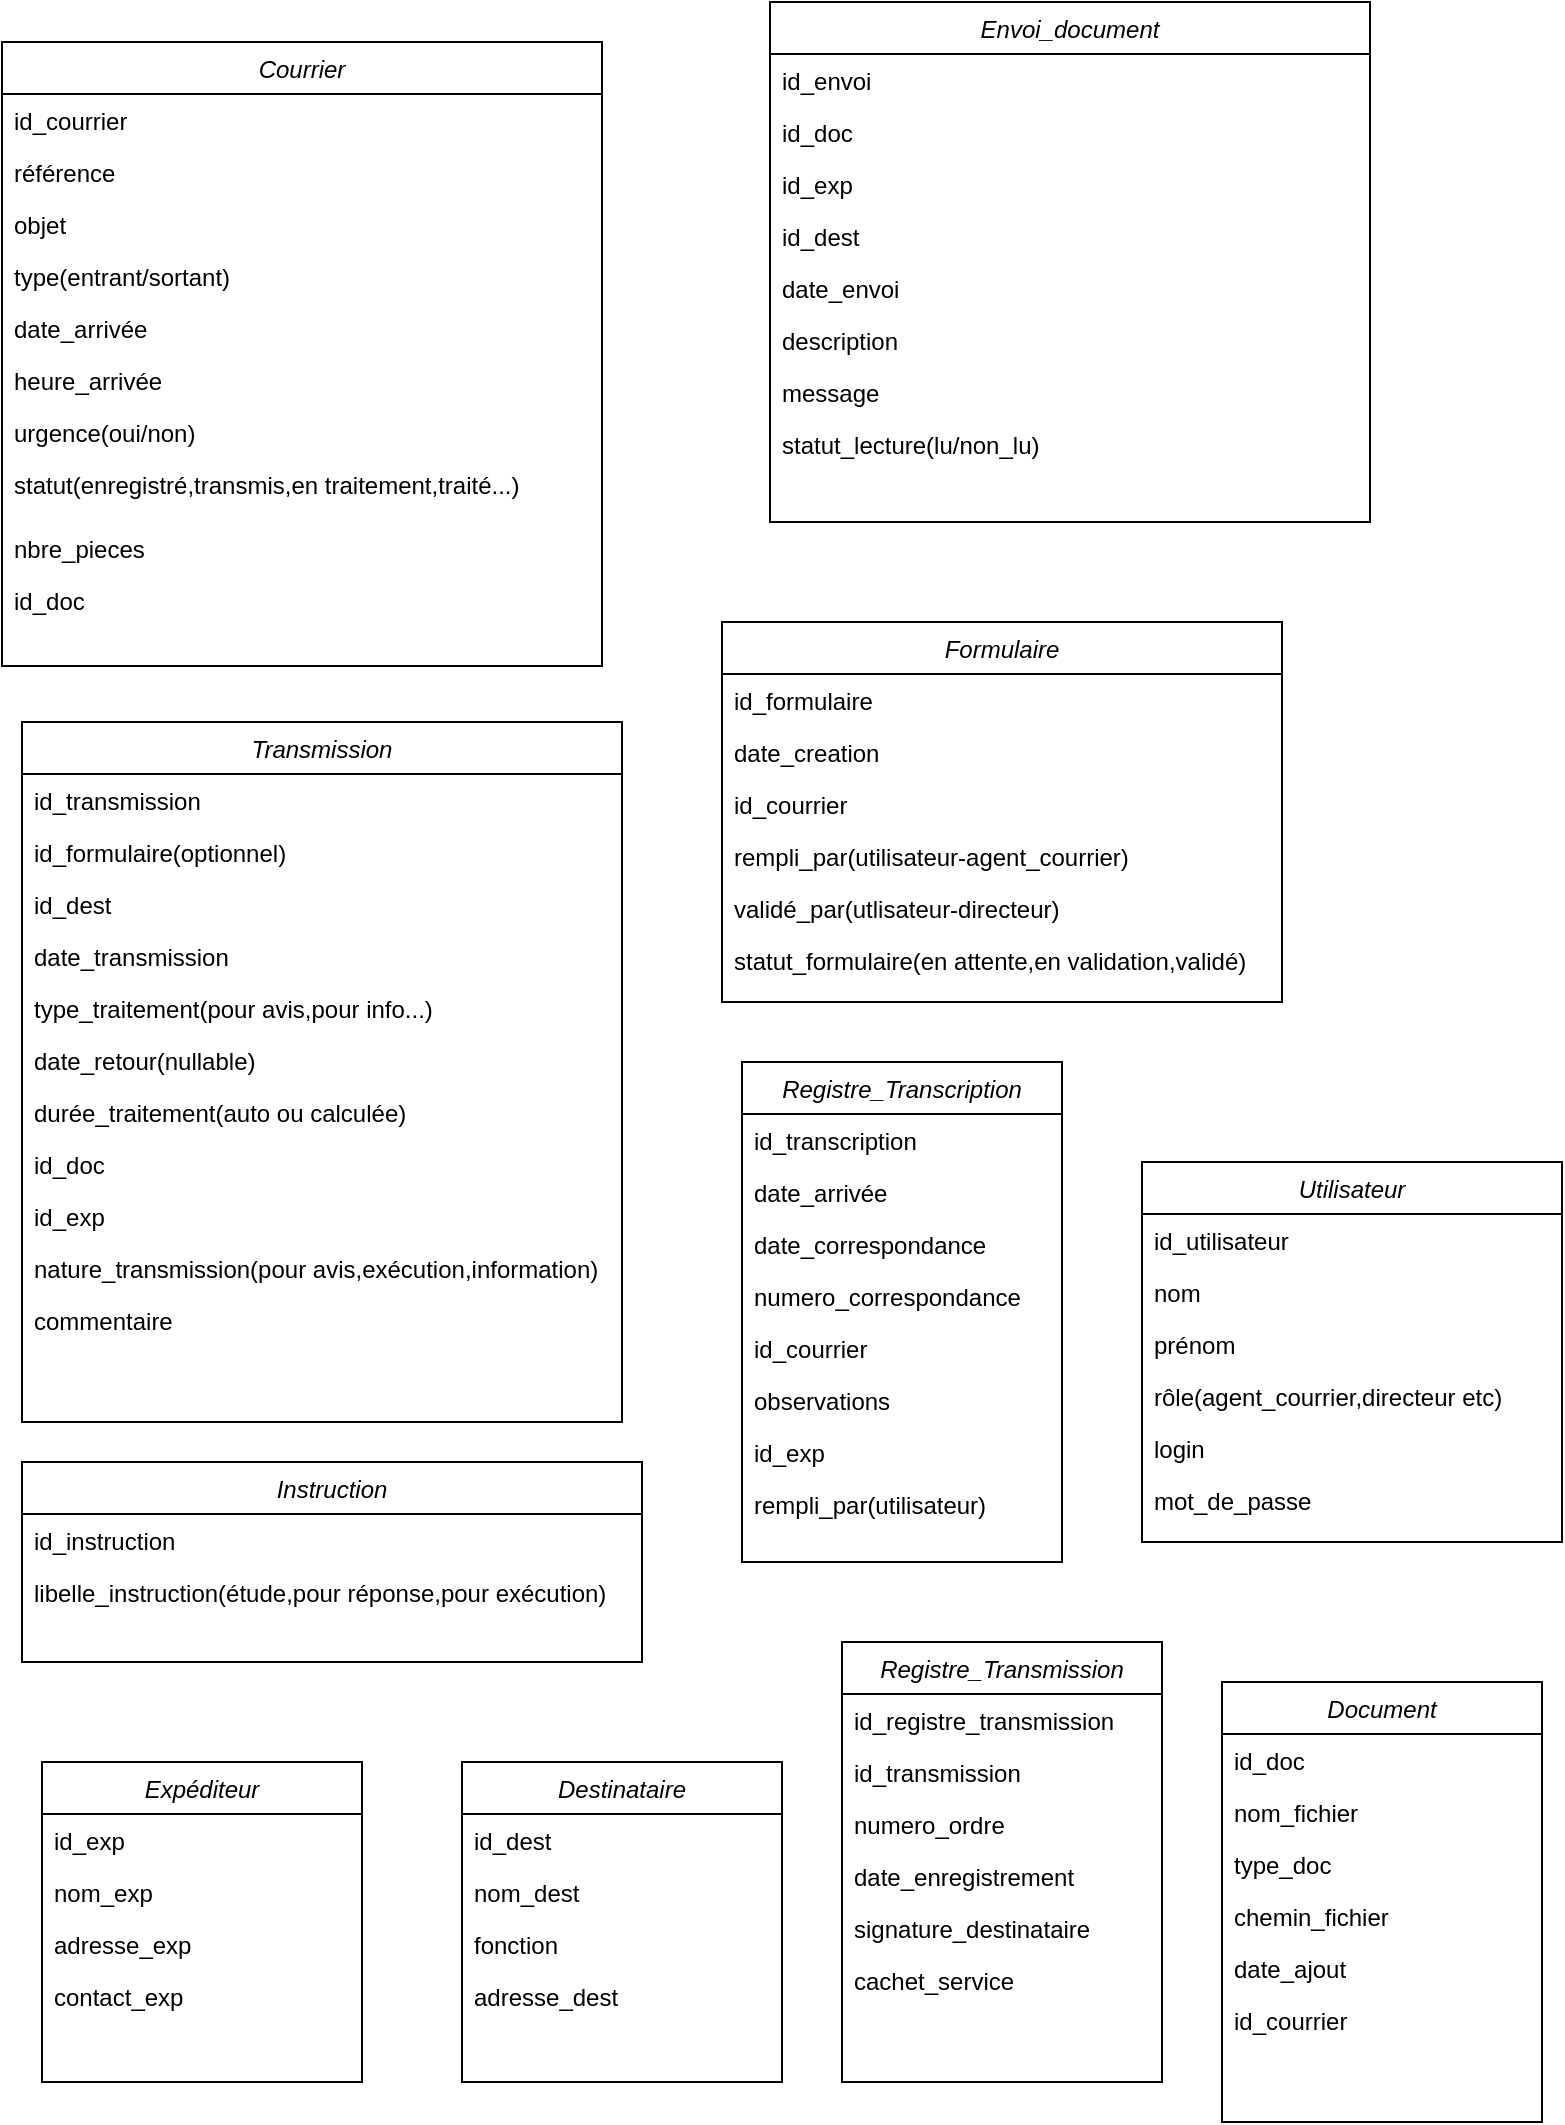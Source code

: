 <mxfile version="26.2.5">
  <diagram id="C5RBs43oDa-KdzZeNtuy" name="Page-1">
    <mxGraphModel dx="971" dy="479" grid="1" gridSize="10" guides="1" tooltips="1" connect="1" arrows="1" fold="1" page="1" pageScale="1" pageWidth="827" pageHeight="1169" math="0" shadow="0">
      <root>
        <mxCell id="WIyWlLk6GJQsqaUBKTNV-0" />
        <mxCell id="WIyWlLk6GJQsqaUBKTNV-1" parent="WIyWlLk6GJQsqaUBKTNV-0" />
        <mxCell id="zkfFHV4jXpPFQw0GAbJ--0" value="Courrier" style="swimlane;fontStyle=2;align=center;verticalAlign=top;childLayout=stackLayout;horizontal=1;startSize=26;horizontalStack=0;resizeParent=1;resizeLast=0;collapsible=1;marginBottom=0;rounded=0;shadow=0;strokeWidth=1;" parent="WIyWlLk6GJQsqaUBKTNV-1" vertex="1">
          <mxGeometry x="30" y="90" width="300" height="312" as="geometry">
            <mxRectangle x="230" y="140" width="160" height="26" as="alternateBounds" />
          </mxGeometry>
        </mxCell>
        <mxCell id="zkfFHV4jXpPFQw0GAbJ--1" value="id_courrier" style="text;align=left;verticalAlign=top;spacingLeft=4;spacingRight=4;overflow=hidden;rotatable=0;points=[[0,0.5],[1,0.5]];portConstraint=eastwest;" parent="zkfFHV4jXpPFQw0GAbJ--0" vertex="1">
          <mxGeometry y="26" width="300" height="26" as="geometry" />
        </mxCell>
        <mxCell id="zkfFHV4jXpPFQw0GAbJ--2" value="référence" style="text;align=left;verticalAlign=top;spacingLeft=4;spacingRight=4;overflow=hidden;rotatable=0;points=[[0,0.5],[1,0.5]];portConstraint=eastwest;rounded=0;shadow=0;html=0;" parent="zkfFHV4jXpPFQw0GAbJ--0" vertex="1">
          <mxGeometry y="52" width="300" height="26" as="geometry" />
        </mxCell>
        <mxCell id="zkfFHV4jXpPFQw0GAbJ--3" value="objet" style="text;align=left;verticalAlign=top;spacingLeft=4;spacingRight=4;overflow=hidden;rotatable=0;points=[[0,0.5],[1,0.5]];portConstraint=eastwest;rounded=0;shadow=0;html=0;" parent="zkfFHV4jXpPFQw0GAbJ--0" vertex="1">
          <mxGeometry y="78" width="300" height="26" as="geometry" />
        </mxCell>
        <mxCell id="pzdcx2YwMr5qICtgkhXe-24" value="type(entrant/sortant)" style="text;align=left;verticalAlign=top;spacingLeft=4;spacingRight=4;overflow=hidden;rotatable=0;points=[[0,0.5],[1,0.5]];portConstraint=eastwest;rounded=0;shadow=0;html=0;" vertex="1" parent="zkfFHV4jXpPFQw0GAbJ--0">
          <mxGeometry y="104" width="300" height="26" as="geometry" />
        </mxCell>
        <mxCell id="pzdcx2YwMr5qICtgkhXe-25" value="date_arrivée" style="text;align=left;verticalAlign=top;spacingLeft=4;spacingRight=4;overflow=hidden;rotatable=0;points=[[0,0.5],[1,0.5]];portConstraint=eastwest;rounded=0;shadow=0;html=0;" vertex="1" parent="zkfFHV4jXpPFQw0GAbJ--0">
          <mxGeometry y="130" width="300" height="26" as="geometry" />
        </mxCell>
        <mxCell id="pzdcx2YwMr5qICtgkhXe-26" value="heure_arrivée" style="text;align=left;verticalAlign=top;spacingLeft=4;spacingRight=4;overflow=hidden;rotatable=0;points=[[0,0.5],[1,0.5]];portConstraint=eastwest;rounded=0;shadow=0;html=0;" vertex="1" parent="zkfFHV4jXpPFQw0GAbJ--0">
          <mxGeometry y="156" width="300" height="26" as="geometry" />
        </mxCell>
        <mxCell id="pzdcx2YwMr5qICtgkhXe-27" value="urgence(oui/non)" style="text;align=left;verticalAlign=top;spacingLeft=4;spacingRight=4;overflow=hidden;rotatable=0;points=[[0,0.5],[1,0.5]];portConstraint=eastwest;rounded=0;shadow=0;html=0;" vertex="1" parent="zkfFHV4jXpPFQw0GAbJ--0">
          <mxGeometry y="182" width="300" height="26" as="geometry" />
        </mxCell>
        <mxCell id="pzdcx2YwMr5qICtgkhXe-28" value="statut(enregistré,transmis,en traitement,traité...)&#xa;" style="text;align=left;verticalAlign=top;spacingLeft=4;spacingRight=4;overflow=hidden;rotatable=0;points=[[0,0.5],[1,0.5]];portConstraint=eastwest;rounded=0;shadow=0;html=0;" vertex="1" parent="zkfFHV4jXpPFQw0GAbJ--0">
          <mxGeometry y="208" width="300" height="32" as="geometry" />
        </mxCell>
        <mxCell id="pzdcx2YwMr5qICtgkhXe-29" value="nbre_pieces" style="text;align=left;verticalAlign=top;spacingLeft=4;spacingRight=4;overflow=hidden;rotatable=0;points=[[0,0.5],[1,0.5]];portConstraint=eastwest;rounded=0;shadow=0;html=0;" vertex="1" parent="zkfFHV4jXpPFQw0GAbJ--0">
          <mxGeometry y="240" width="300" height="26" as="geometry" />
        </mxCell>
        <mxCell id="pzdcx2YwMr5qICtgkhXe-41" value="id_doc" style="text;align=left;verticalAlign=top;spacingLeft=4;spacingRight=4;overflow=hidden;rotatable=0;points=[[0,0.5],[1,0.5]];portConstraint=eastwest;rounded=0;shadow=0;html=0;" vertex="1" parent="zkfFHV4jXpPFQw0GAbJ--0">
          <mxGeometry y="266" width="300" height="26" as="geometry" />
        </mxCell>
        <mxCell id="pzdcx2YwMr5qICtgkhXe-31" value="Utilisateur" style="swimlane;fontStyle=2;align=center;verticalAlign=top;childLayout=stackLayout;horizontal=1;startSize=26;horizontalStack=0;resizeParent=1;resizeLast=0;collapsible=1;marginBottom=0;rounded=0;shadow=0;strokeWidth=1;" vertex="1" parent="WIyWlLk6GJQsqaUBKTNV-1">
          <mxGeometry x="600" y="650" width="210" height="190" as="geometry">
            <mxRectangle x="230" y="140" width="160" height="26" as="alternateBounds" />
          </mxGeometry>
        </mxCell>
        <mxCell id="pzdcx2YwMr5qICtgkhXe-32" value="id_utilisateur" style="text;align=left;verticalAlign=top;spacingLeft=4;spacingRight=4;overflow=hidden;rotatable=0;points=[[0,0.5],[1,0.5]];portConstraint=eastwest;" vertex="1" parent="pzdcx2YwMr5qICtgkhXe-31">
          <mxGeometry y="26" width="210" height="26" as="geometry" />
        </mxCell>
        <mxCell id="pzdcx2YwMr5qICtgkhXe-33" value="nom" style="text;align=left;verticalAlign=top;spacingLeft=4;spacingRight=4;overflow=hidden;rotatable=0;points=[[0,0.5],[1,0.5]];portConstraint=eastwest;rounded=0;shadow=0;html=0;" vertex="1" parent="pzdcx2YwMr5qICtgkhXe-31">
          <mxGeometry y="52" width="210" height="26" as="geometry" />
        </mxCell>
        <mxCell id="pzdcx2YwMr5qICtgkhXe-34" value="prénom" style="text;align=left;verticalAlign=top;spacingLeft=4;spacingRight=4;overflow=hidden;rotatable=0;points=[[0,0.5],[1,0.5]];portConstraint=eastwest;rounded=0;shadow=0;html=0;" vertex="1" parent="pzdcx2YwMr5qICtgkhXe-31">
          <mxGeometry y="78" width="210" height="26" as="geometry" />
        </mxCell>
        <mxCell id="pzdcx2YwMr5qICtgkhXe-35" value="rôle(agent_courrier,directeur etc)" style="text;align=left;verticalAlign=top;spacingLeft=4;spacingRight=4;overflow=hidden;rotatable=0;points=[[0,0.5],[1,0.5]];portConstraint=eastwest;rounded=0;shadow=0;html=0;" vertex="1" parent="pzdcx2YwMr5qICtgkhXe-31">
          <mxGeometry y="104" width="210" height="26" as="geometry" />
        </mxCell>
        <mxCell id="pzdcx2YwMr5qICtgkhXe-36" value="login" style="text;align=left;verticalAlign=top;spacingLeft=4;spacingRight=4;overflow=hidden;rotatable=0;points=[[0,0.5],[1,0.5]];portConstraint=eastwest;rounded=0;shadow=0;html=0;" vertex="1" parent="pzdcx2YwMr5qICtgkhXe-31">
          <mxGeometry y="130" width="210" height="26" as="geometry" />
        </mxCell>
        <mxCell id="pzdcx2YwMr5qICtgkhXe-37" value="mot_de_passe" style="text;align=left;verticalAlign=top;spacingLeft=4;spacingRight=4;overflow=hidden;rotatable=0;points=[[0,0.5],[1,0.5]];portConstraint=eastwest;rounded=0;shadow=0;html=0;" vertex="1" parent="pzdcx2YwMr5qICtgkhXe-31">
          <mxGeometry y="156" width="210" height="26" as="geometry" />
        </mxCell>
        <mxCell id="pzdcx2YwMr5qICtgkhXe-42" value="Document" style="swimlane;fontStyle=2;align=center;verticalAlign=top;childLayout=stackLayout;horizontal=1;startSize=26;horizontalStack=0;resizeParent=1;resizeLast=0;collapsible=1;marginBottom=0;rounded=0;shadow=0;strokeWidth=1;" vertex="1" parent="WIyWlLk6GJQsqaUBKTNV-1">
          <mxGeometry x="640" y="910" width="160" height="220" as="geometry">
            <mxRectangle x="230" y="140" width="160" height="26" as="alternateBounds" />
          </mxGeometry>
        </mxCell>
        <mxCell id="pzdcx2YwMr5qICtgkhXe-43" value="id_doc" style="text;align=left;verticalAlign=top;spacingLeft=4;spacingRight=4;overflow=hidden;rotatable=0;points=[[0,0.5],[1,0.5]];portConstraint=eastwest;" vertex="1" parent="pzdcx2YwMr5qICtgkhXe-42">
          <mxGeometry y="26" width="160" height="26" as="geometry" />
        </mxCell>
        <mxCell id="pzdcx2YwMr5qICtgkhXe-44" value="nom_fichier" style="text;align=left;verticalAlign=top;spacingLeft=4;spacingRight=4;overflow=hidden;rotatable=0;points=[[0,0.5],[1,0.5]];portConstraint=eastwest;rounded=0;shadow=0;html=0;" vertex="1" parent="pzdcx2YwMr5qICtgkhXe-42">
          <mxGeometry y="52" width="160" height="26" as="geometry" />
        </mxCell>
        <mxCell id="pzdcx2YwMr5qICtgkhXe-45" value="type_doc" style="text;align=left;verticalAlign=top;spacingLeft=4;spacingRight=4;overflow=hidden;rotatable=0;points=[[0,0.5],[1,0.5]];portConstraint=eastwest;rounded=0;shadow=0;html=0;" vertex="1" parent="pzdcx2YwMr5qICtgkhXe-42">
          <mxGeometry y="78" width="160" height="26" as="geometry" />
        </mxCell>
        <mxCell id="pzdcx2YwMr5qICtgkhXe-46" value="chemin_fichier" style="text;align=left;verticalAlign=top;spacingLeft=4;spacingRight=4;overflow=hidden;rotatable=0;points=[[0,0.5],[1,0.5]];portConstraint=eastwest;rounded=0;shadow=0;html=0;" vertex="1" parent="pzdcx2YwMr5qICtgkhXe-42">
          <mxGeometry y="104" width="160" height="26" as="geometry" />
        </mxCell>
        <mxCell id="pzdcx2YwMr5qICtgkhXe-48" value="date_ajout" style="text;align=left;verticalAlign=top;spacingLeft=4;spacingRight=4;overflow=hidden;rotatable=0;points=[[0,0.5],[1,0.5]];portConstraint=eastwest;rounded=0;shadow=0;html=0;" vertex="1" parent="pzdcx2YwMr5qICtgkhXe-42">
          <mxGeometry y="130" width="160" height="26" as="geometry" />
        </mxCell>
        <mxCell id="pzdcx2YwMr5qICtgkhXe-90" value="id_courrier" style="text;align=left;verticalAlign=top;spacingLeft=4;spacingRight=4;overflow=hidden;rotatable=0;points=[[0,0.5],[1,0.5]];portConstraint=eastwest;rounded=0;shadow=0;html=0;" vertex="1" parent="pzdcx2YwMr5qICtgkhXe-42">
          <mxGeometry y="156" width="160" height="26" as="geometry" />
        </mxCell>
        <mxCell id="pzdcx2YwMr5qICtgkhXe-53" value="Formulaire" style="swimlane;fontStyle=2;align=center;verticalAlign=top;childLayout=stackLayout;horizontal=1;startSize=26;horizontalStack=0;resizeParent=1;resizeLast=0;collapsible=1;marginBottom=0;rounded=0;shadow=0;strokeWidth=1;" vertex="1" parent="WIyWlLk6GJQsqaUBKTNV-1">
          <mxGeometry x="390" y="380" width="280" height="190" as="geometry">
            <mxRectangle x="230" y="140" width="160" height="26" as="alternateBounds" />
          </mxGeometry>
        </mxCell>
        <mxCell id="pzdcx2YwMr5qICtgkhXe-54" value="id_formulaire" style="text;align=left;verticalAlign=top;spacingLeft=4;spacingRight=4;overflow=hidden;rotatable=0;points=[[0,0.5],[1,0.5]];portConstraint=eastwest;" vertex="1" parent="pzdcx2YwMr5qICtgkhXe-53">
          <mxGeometry y="26" width="280" height="26" as="geometry" />
        </mxCell>
        <mxCell id="pzdcx2YwMr5qICtgkhXe-55" value="date_creation" style="text;align=left;verticalAlign=top;spacingLeft=4;spacingRight=4;overflow=hidden;rotatable=0;points=[[0,0.5],[1,0.5]];portConstraint=eastwest;rounded=0;shadow=0;html=0;" vertex="1" parent="pzdcx2YwMr5qICtgkhXe-53">
          <mxGeometry y="52" width="280" height="26" as="geometry" />
        </mxCell>
        <mxCell id="pzdcx2YwMr5qICtgkhXe-56" value="id_courrier" style="text;align=left;verticalAlign=top;spacingLeft=4;spacingRight=4;overflow=hidden;rotatable=0;points=[[0,0.5],[1,0.5]];portConstraint=eastwest;rounded=0;shadow=0;html=0;" vertex="1" parent="pzdcx2YwMr5qICtgkhXe-53">
          <mxGeometry y="78" width="280" height="26" as="geometry" />
        </mxCell>
        <mxCell id="pzdcx2YwMr5qICtgkhXe-57" value="rempli_par(utilisateur-agent_courrier)" style="text;align=left;verticalAlign=top;spacingLeft=4;spacingRight=4;overflow=hidden;rotatable=0;points=[[0,0.5],[1,0.5]];portConstraint=eastwest;rounded=0;shadow=0;html=0;" vertex="1" parent="pzdcx2YwMr5qICtgkhXe-53">
          <mxGeometry y="104" width="280" height="26" as="geometry" />
        </mxCell>
        <mxCell id="pzdcx2YwMr5qICtgkhXe-58" value="validé_par(utlisateur-directeur)" style="text;align=left;verticalAlign=top;spacingLeft=4;spacingRight=4;overflow=hidden;rotatable=0;points=[[0,0.5],[1,0.5]];portConstraint=eastwest;rounded=0;shadow=0;html=0;" vertex="1" parent="pzdcx2YwMr5qICtgkhXe-53">
          <mxGeometry y="130" width="280" height="26" as="geometry" />
        </mxCell>
        <mxCell id="pzdcx2YwMr5qICtgkhXe-59" value="statut_formulaire(en attente,en validation,validé)" style="text;align=left;verticalAlign=top;spacingLeft=4;spacingRight=4;overflow=hidden;rotatable=0;points=[[0,0.5],[1,0.5]];portConstraint=eastwest;rounded=0;shadow=0;html=0;" vertex="1" parent="pzdcx2YwMr5qICtgkhXe-53">
          <mxGeometry y="156" width="280" height="26" as="geometry" />
        </mxCell>
        <mxCell id="pzdcx2YwMr5qICtgkhXe-60" value="Registre_Transcription" style="swimlane;fontStyle=2;align=center;verticalAlign=top;childLayout=stackLayout;horizontal=1;startSize=26;horizontalStack=0;resizeParent=1;resizeLast=0;collapsible=1;marginBottom=0;rounded=0;shadow=0;strokeWidth=1;" vertex="1" parent="WIyWlLk6GJQsqaUBKTNV-1">
          <mxGeometry x="400" y="600" width="160" height="250" as="geometry">
            <mxRectangle x="230" y="140" width="160" height="26" as="alternateBounds" />
          </mxGeometry>
        </mxCell>
        <mxCell id="pzdcx2YwMr5qICtgkhXe-61" value="id_transcription" style="text;align=left;verticalAlign=top;spacingLeft=4;spacingRight=4;overflow=hidden;rotatable=0;points=[[0,0.5],[1,0.5]];portConstraint=eastwest;" vertex="1" parent="pzdcx2YwMr5qICtgkhXe-60">
          <mxGeometry y="26" width="160" height="26" as="geometry" />
        </mxCell>
        <mxCell id="pzdcx2YwMr5qICtgkhXe-62" value="date_arrivée" style="text;align=left;verticalAlign=top;spacingLeft=4;spacingRight=4;overflow=hidden;rotatable=0;points=[[0,0.5],[1,0.5]];portConstraint=eastwest;rounded=0;shadow=0;html=0;" vertex="1" parent="pzdcx2YwMr5qICtgkhXe-60">
          <mxGeometry y="52" width="160" height="26" as="geometry" />
        </mxCell>
        <mxCell id="pzdcx2YwMr5qICtgkhXe-63" value="date_correspondance" style="text;align=left;verticalAlign=top;spacingLeft=4;spacingRight=4;overflow=hidden;rotatable=0;points=[[0,0.5],[1,0.5]];portConstraint=eastwest;rounded=0;shadow=0;html=0;" vertex="1" parent="pzdcx2YwMr5qICtgkhXe-60">
          <mxGeometry y="78" width="160" height="26" as="geometry" />
        </mxCell>
        <mxCell id="pzdcx2YwMr5qICtgkhXe-64" value="numero_correspondance" style="text;align=left;verticalAlign=top;spacingLeft=4;spacingRight=4;overflow=hidden;rotatable=0;points=[[0,0.5],[1,0.5]];portConstraint=eastwest;rounded=0;shadow=0;html=0;" vertex="1" parent="pzdcx2YwMr5qICtgkhXe-60">
          <mxGeometry y="104" width="160" height="26" as="geometry" />
        </mxCell>
        <mxCell id="pzdcx2YwMr5qICtgkhXe-65" value="id_courrier" style="text;align=left;verticalAlign=top;spacingLeft=4;spacingRight=4;overflow=hidden;rotatable=0;points=[[0,0.5],[1,0.5]];portConstraint=eastwest;rounded=0;shadow=0;html=0;" vertex="1" parent="pzdcx2YwMr5qICtgkhXe-60">
          <mxGeometry y="130" width="160" height="26" as="geometry" />
        </mxCell>
        <mxCell id="pzdcx2YwMr5qICtgkhXe-66" value="observations" style="text;align=left;verticalAlign=top;spacingLeft=4;spacingRight=4;overflow=hidden;rotatable=0;points=[[0,0.5],[1,0.5]];portConstraint=eastwest;rounded=0;shadow=0;html=0;" vertex="1" parent="pzdcx2YwMr5qICtgkhXe-60">
          <mxGeometry y="156" width="160" height="26" as="geometry" />
        </mxCell>
        <mxCell id="pzdcx2YwMr5qICtgkhXe-67" value="id_exp" style="text;align=left;verticalAlign=top;spacingLeft=4;spacingRight=4;overflow=hidden;rotatable=0;points=[[0,0.5],[1,0.5]];portConstraint=eastwest;rounded=0;shadow=0;html=0;" vertex="1" parent="pzdcx2YwMr5qICtgkhXe-60">
          <mxGeometry y="182" width="160" height="26" as="geometry" />
        </mxCell>
        <mxCell id="pzdcx2YwMr5qICtgkhXe-137" value="rempli_par(utilisateur)" style="text;align=left;verticalAlign=top;spacingLeft=4;spacingRight=4;overflow=hidden;rotatable=0;points=[[0,0.5],[1,0.5]];portConstraint=eastwest;rounded=0;shadow=0;html=0;" vertex="1" parent="pzdcx2YwMr5qICtgkhXe-60">
          <mxGeometry y="208" width="160" height="26" as="geometry" />
        </mxCell>
        <mxCell id="pzdcx2YwMr5qICtgkhXe-82" value="Registre_Transmission" style="swimlane;fontStyle=2;align=center;verticalAlign=top;childLayout=stackLayout;horizontal=1;startSize=26;horizontalStack=0;resizeParent=1;resizeLast=0;collapsible=1;marginBottom=0;rounded=0;shadow=0;strokeWidth=1;" vertex="1" parent="WIyWlLk6GJQsqaUBKTNV-1">
          <mxGeometry x="450" y="890" width="160" height="220" as="geometry">
            <mxRectangle x="230" y="140" width="160" height="26" as="alternateBounds" />
          </mxGeometry>
        </mxCell>
        <mxCell id="pzdcx2YwMr5qICtgkhXe-83" value="id_registre_transmission" style="text;align=left;verticalAlign=top;spacingLeft=4;spacingRight=4;overflow=hidden;rotatable=0;points=[[0,0.5],[1,0.5]];portConstraint=eastwest;" vertex="1" parent="pzdcx2YwMr5qICtgkhXe-82">
          <mxGeometry y="26" width="160" height="26" as="geometry" />
        </mxCell>
        <mxCell id="pzdcx2YwMr5qICtgkhXe-84" value="id_transmission" style="text;align=left;verticalAlign=top;spacingLeft=4;spacingRight=4;overflow=hidden;rotatable=0;points=[[0,0.5],[1,0.5]];portConstraint=eastwest;rounded=0;shadow=0;html=0;" vertex="1" parent="pzdcx2YwMr5qICtgkhXe-82">
          <mxGeometry y="52" width="160" height="26" as="geometry" />
        </mxCell>
        <mxCell id="pzdcx2YwMr5qICtgkhXe-85" value="numero_ordre" style="text;align=left;verticalAlign=top;spacingLeft=4;spacingRight=4;overflow=hidden;rotatable=0;points=[[0,0.5],[1,0.5]];portConstraint=eastwest;rounded=0;shadow=0;html=0;" vertex="1" parent="pzdcx2YwMr5qICtgkhXe-82">
          <mxGeometry y="78" width="160" height="26" as="geometry" />
        </mxCell>
        <mxCell id="pzdcx2YwMr5qICtgkhXe-86" value="date_enregistrement" style="text;align=left;verticalAlign=top;spacingLeft=4;spacingRight=4;overflow=hidden;rotatable=0;points=[[0,0.5],[1,0.5]];portConstraint=eastwest;rounded=0;shadow=0;html=0;" vertex="1" parent="pzdcx2YwMr5qICtgkhXe-82">
          <mxGeometry y="104" width="160" height="26" as="geometry" />
        </mxCell>
        <mxCell id="pzdcx2YwMr5qICtgkhXe-87" value="signature_destinataire" style="text;align=left;verticalAlign=top;spacingLeft=4;spacingRight=4;overflow=hidden;rotatable=0;points=[[0,0.5],[1,0.5]];portConstraint=eastwest;rounded=0;shadow=0;html=0;" vertex="1" parent="pzdcx2YwMr5qICtgkhXe-82">
          <mxGeometry y="130" width="160" height="26" as="geometry" />
        </mxCell>
        <mxCell id="pzdcx2YwMr5qICtgkhXe-88" value="cachet_service" style="text;align=left;verticalAlign=top;spacingLeft=4;spacingRight=4;overflow=hidden;rotatable=0;points=[[0,0.5],[1,0.5]];portConstraint=eastwest;rounded=0;shadow=0;html=0;" vertex="1" parent="pzdcx2YwMr5qICtgkhXe-82">
          <mxGeometry y="156" width="160" height="26" as="geometry" />
        </mxCell>
        <mxCell id="pzdcx2YwMr5qICtgkhXe-91" value="Transmission" style="swimlane;fontStyle=2;align=center;verticalAlign=top;childLayout=stackLayout;horizontal=1;startSize=26;horizontalStack=0;resizeParent=1;resizeLast=0;collapsible=1;marginBottom=0;rounded=0;shadow=0;strokeWidth=1;" vertex="1" parent="WIyWlLk6GJQsqaUBKTNV-1">
          <mxGeometry x="40" y="430" width="300" height="350" as="geometry">
            <mxRectangle x="230" y="140" width="160" height="26" as="alternateBounds" />
          </mxGeometry>
        </mxCell>
        <mxCell id="pzdcx2YwMr5qICtgkhXe-92" value="id_transmission" style="text;align=left;verticalAlign=top;spacingLeft=4;spacingRight=4;overflow=hidden;rotatable=0;points=[[0,0.5],[1,0.5]];portConstraint=eastwest;" vertex="1" parent="pzdcx2YwMr5qICtgkhXe-91">
          <mxGeometry y="26" width="300" height="26" as="geometry" />
        </mxCell>
        <mxCell id="pzdcx2YwMr5qICtgkhXe-93" value="id_formulaire(optionnel)" style="text;align=left;verticalAlign=top;spacingLeft=4;spacingRight=4;overflow=hidden;rotatable=0;points=[[0,0.5],[1,0.5]];portConstraint=eastwest;rounded=0;shadow=0;html=0;" vertex="1" parent="pzdcx2YwMr5qICtgkhXe-91">
          <mxGeometry y="52" width="300" height="26" as="geometry" />
        </mxCell>
        <mxCell id="pzdcx2YwMr5qICtgkhXe-94" value="id_dest" style="text;align=left;verticalAlign=top;spacingLeft=4;spacingRight=4;overflow=hidden;rotatable=0;points=[[0,0.5],[1,0.5]];portConstraint=eastwest;rounded=0;shadow=0;html=0;" vertex="1" parent="pzdcx2YwMr5qICtgkhXe-91">
          <mxGeometry y="78" width="300" height="26" as="geometry" />
        </mxCell>
        <mxCell id="pzdcx2YwMr5qICtgkhXe-95" value="date_transmission" style="text;align=left;verticalAlign=top;spacingLeft=4;spacingRight=4;overflow=hidden;rotatable=0;points=[[0,0.5],[1,0.5]];portConstraint=eastwest;rounded=0;shadow=0;html=0;" vertex="1" parent="pzdcx2YwMr5qICtgkhXe-91">
          <mxGeometry y="104" width="300" height="26" as="geometry" />
        </mxCell>
        <mxCell id="pzdcx2YwMr5qICtgkhXe-96" value="type_traitement(pour avis,pour info...)" style="text;align=left;verticalAlign=top;spacingLeft=4;spacingRight=4;overflow=hidden;rotatable=0;points=[[0,0.5],[1,0.5]];portConstraint=eastwest;rounded=0;shadow=0;html=0;" vertex="1" parent="pzdcx2YwMr5qICtgkhXe-91">
          <mxGeometry y="130" width="300" height="26" as="geometry" />
        </mxCell>
        <mxCell id="pzdcx2YwMr5qICtgkhXe-97" value="date_retour(nullable)" style="text;align=left;verticalAlign=top;spacingLeft=4;spacingRight=4;overflow=hidden;rotatable=0;points=[[0,0.5],[1,0.5]];portConstraint=eastwest;rounded=0;shadow=0;html=0;" vertex="1" parent="pzdcx2YwMr5qICtgkhXe-91">
          <mxGeometry y="156" width="300" height="26" as="geometry" />
        </mxCell>
        <mxCell id="pzdcx2YwMr5qICtgkhXe-98" value="durée_traitement(auto ou calculée)" style="text;align=left;verticalAlign=top;spacingLeft=4;spacingRight=4;overflow=hidden;rotatable=0;points=[[0,0.5],[1,0.5]];portConstraint=eastwest;rounded=0;shadow=0;html=0;" vertex="1" parent="pzdcx2YwMr5qICtgkhXe-91">
          <mxGeometry y="182" width="300" height="26" as="geometry" />
        </mxCell>
        <mxCell id="pzdcx2YwMr5qICtgkhXe-133" value="id_doc" style="text;align=left;verticalAlign=top;spacingLeft=4;spacingRight=4;overflow=hidden;rotatable=0;points=[[0,0.5],[1,0.5]];portConstraint=eastwest;" vertex="1" parent="pzdcx2YwMr5qICtgkhXe-91">
          <mxGeometry y="208" width="300" height="26" as="geometry" />
        </mxCell>
        <mxCell id="pzdcx2YwMr5qICtgkhXe-134" value="id_exp" style="text;align=left;verticalAlign=top;spacingLeft=4;spacingRight=4;overflow=hidden;rotatable=0;points=[[0,0.5],[1,0.5]];portConstraint=eastwest;" vertex="1" parent="pzdcx2YwMr5qICtgkhXe-91">
          <mxGeometry y="234" width="300" height="26" as="geometry" />
        </mxCell>
        <mxCell id="pzdcx2YwMr5qICtgkhXe-135" value="nature_transmission(pour avis,exécution,information)" style="text;align=left;verticalAlign=top;spacingLeft=4;spacingRight=4;overflow=hidden;rotatable=0;points=[[0,0.5],[1,0.5]];portConstraint=eastwest;" vertex="1" parent="pzdcx2YwMr5qICtgkhXe-91">
          <mxGeometry y="260" width="300" height="26" as="geometry" />
        </mxCell>
        <mxCell id="pzdcx2YwMr5qICtgkhXe-136" value="commentaire" style="text;align=left;verticalAlign=top;spacingLeft=4;spacingRight=4;overflow=hidden;rotatable=0;points=[[0,0.5],[1,0.5]];portConstraint=eastwest;" vertex="1" parent="pzdcx2YwMr5qICtgkhXe-91">
          <mxGeometry y="286" width="300" height="26" as="geometry" />
        </mxCell>
        <mxCell id="pzdcx2YwMr5qICtgkhXe-108" value="Instruction" style="swimlane;fontStyle=2;align=center;verticalAlign=top;childLayout=stackLayout;horizontal=1;startSize=26;horizontalStack=0;resizeParent=1;resizeLast=0;collapsible=1;marginBottom=0;rounded=0;shadow=0;strokeWidth=1;" vertex="1" parent="WIyWlLk6GJQsqaUBKTNV-1">
          <mxGeometry x="40" y="800" width="310" height="100" as="geometry">
            <mxRectangle x="230" y="140" width="160" height="26" as="alternateBounds" />
          </mxGeometry>
        </mxCell>
        <mxCell id="pzdcx2YwMr5qICtgkhXe-109" value="id_instruction" style="text;align=left;verticalAlign=top;spacingLeft=4;spacingRight=4;overflow=hidden;rotatable=0;points=[[0,0.5],[1,0.5]];portConstraint=eastwest;" vertex="1" parent="pzdcx2YwMr5qICtgkhXe-108">
          <mxGeometry y="26" width="310" height="26" as="geometry" />
        </mxCell>
        <mxCell id="pzdcx2YwMr5qICtgkhXe-110" value="libelle_instruction(étude,pour réponse,pour exécution)" style="text;align=left;verticalAlign=top;spacingLeft=4;spacingRight=4;overflow=hidden;rotatable=0;points=[[0,0.5],[1,0.5]];portConstraint=eastwest;rounded=0;shadow=0;html=0;" vertex="1" parent="pzdcx2YwMr5qICtgkhXe-108">
          <mxGeometry y="52" width="310" height="26" as="geometry" />
        </mxCell>
        <mxCell id="pzdcx2YwMr5qICtgkhXe-111" value="Expéditeur" style="swimlane;fontStyle=2;align=center;verticalAlign=top;childLayout=stackLayout;horizontal=1;startSize=26;horizontalStack=0;resizeParent=1;resizeLast=0;collapsible=1;marginBottom=0;rounded=0;shadow=0;strokeWidth=1;" vertex="1" parent="WIyWlLk6GJQsqaUBKTNV-1">
          <mxGeometry x="50" y="950" width="160" height="160" as="geometry">
            <mxRectangle x="230" y="140" width="160" height="26" as="alternateBounds" />
          </mxGeometry>
        </mxCell>
        <mxCell id="pzdcx2YwMr5qICtgkhXe-112" value="id_exp" style="text;align=left;verticalAlign=top;spacingLeft=4;spacingRight=4;overflow=hidden;rotatable=0;points=[[0,0.5],[1,0.5]];portConstraint=eastwest;" vertex="1" parent="pzdcx2YwMr5qICtgkhXe-111">
          <mxGeometry y="26" width="160" height="26" as="geometry" />
        </mxCell>
        <mxCell id="pzdcx2YwMr5qICtgkhXe-113" value="nom_exp" style="text;align=left;verticalAlign=top;spacingLeft=4;spacingRight=4;overflow=hidden;rotatable=0;points=[[0,0.5],[1,0.5]];portConstraint=eastwest;rounded=0;shadow=0;html=0;" vertex="1" parent="pzdcx2YwMr5qICtgkhXe-111">
          <mxGeometry y="52" width="160" height="26" as="geometry" />
        </mxCell>
        <mxCell id="pzdcx2YwMr5qICtgkhXe-114" value="adresse_exp" style="text;align=left;verticalAlign=top;spacingLeft=4;spacingRight=4;overflow=hidden;rotatable=0;points=[[0,0.5],[1,0.5]];portConstraint=eastwest;rounded=0;shadow=0;html=0;" vertex="1" parent="pzdcx2YwMr5qICtgkhXe-111">
          <mxGeometry y="78" width="160" height="26" as="geometry" />
        </mxCell>
        <mxCell id="pzdcx2YwMr5qICtgkhXe-115" value="contact_exp" style="text;align=left;verticalAlign=top;spacingLeft=4;spacingRight=4;overflow=hidden;rotatable=0;points=[[0,0.5],[1,0.5]];portConstraint=eastwest;rounded=0;shadow=0;html=0;" vertex="1" parent="pzdcx2YwMr5qICtgkhXe-111">
          <mxGeometry y="104" width="160" height="26" as="geometry" />
        </mxCell>
        <mxCell id="pzdcx2YwMr5qICtgkhXe-116" value="Destinataire" style="swimlane;fontStyle=2;align=center;verticalAlign=top;childLayout=stackLayout;horizontal=1;startSize=26;horizontalStack=0;resizeParent=1;resizeLast=0;collapsible=1;marginBottom=0;rounded=0;shadow=0;strokeWidth=1;" vertex="1" parent="WIyWlLk6GJQsqaUBKTNV-1">
          <mxGeometry x="260" y="950" width="160" height="160" as="geometry">
            <mxRectangle x="230" y="140" width="160" height="26" as="alternateBounds" />
          </mxGeometry>
        </mxCell>
        <mxCell id="pzdcx2YwMr5qICtgkhXe-117" value="id_dest" style="text;align=left;verticalAlign=top;spacingLeft=4;spacingRight=4;overflow=hidden;rotatable=0;points=[[0,0.5],[1,0.5]];portConstraint=eastwest;" vertex="1" parent="pzdcx2YwMr5qICtgkhXe-116">
          <mxGeometry y="26" width="160" height="26" as="geometry" />
        </mxCell>
        <mxCell id="pzdcx2YwMr5qICtgkhXe-118" value="nom_dest" style="text;align=left;verticalAlign=top;spacingLeft=4;spacingRight=4;overflow=hidden;rotatable=0;points=[[0,0.5],[1,0.5]];portConstraint=eastwest;rounded=0;shadow=0;html=0;" vertex="1" parent="pzdcx2YwMr5qICtgkhXe-116">
          <mxGeometry y="52" width="160" height="26" as="geometry" />
        </mxCell>
        <mxCell id="pzdcx2YwMr5qICtgkhXe-119" value="fonction" style="text;align=left;verticalAlign=top;spacingLeft=4;spacingRight=4;overflow=hidden;rotatable=0;points=[[0,0.5],[1,0.5]];portConstraint=eastwest;rounded=0;shadow=0;html=0;" vertex="1" parent="pzdcx2YwMr5qICtgkhXe-116">
          <mxGeometry y="78" width="160" height="26" as="geometry" />
        </mxCell>
        <mxCell id="pzdcx2YwMr5qICtgkhXe-120" value="adresse_dest" style="text;align=left;verticalAlign=top;spacingLeft=4;spacingRight=4;overflow=hidden;rotatable=0;points=[[0,0.5],[1,0.5]];portConstraint=eastwest;rounded=0;shadow=0;html=0;" vertex="1" parent="pzdcx2YwMr5qICtgkhXe-116">
          <mxGeometry y="104" width="160" height="26" as="geometry" />
        </mxCell>
        <mxCell id="pzdcx2YwMr5qICtgkhXe-122" value="Envoi_document" style="swimlane;fontStyle=2;align=center;verticalAlign=top;childLayout=stackLayout;horizontal=1;startSize=26;horizontalStack=0;resizeParent=1;resizeLast=0;collapsible=1;marginBottom=0;rounded=0;shadow=0;strokeWidth=1;" vertex="1" parent="WIyWlLk6GJQsqaUBKTNV-1">
          <mxGeometry x="414" y="70" width="300" height="260" as="geometry">
            <mxRectangle x="230" y="140" width="160" height="26" as="alternateBounds" />
          </mxGeometry>
        </mxCell>
        <mxCell id="pzdcx2YwMr5qICtgkhXe-123" value="id_envoi" style="text;align=left;verticalAlign=top;spacingLeft=4;spacingRight=4;overflow=hidden;rotatable=0;points=[[0,0.5],[1,0.5]];portConstraint=eastwest;" vertex="1" parent="pzdcx2YwMr5qICtgkhXe-122">
          <mxGeometry y="26" width="300" height="26" as="geometry" />
        </mxCell>
        <mxCell id="pzdcx2YwMr5qICtgkhXe-124" value="id_doc" style="text;align=left;verticalAlign=top;spacingLeft=4;spacingRight=4;overflow=hidden;rotatable=0;points=[[0,0.5],[1,0.5]];portConstraint=eastwest;rounded=0;shadow=0;html=0;" vertex="1" parent="pzdcx2YwMr5qICtgkhXe-122">
          <mxGeometry y="52" width="300" height="26" as="geometry" />
        </mxCell>
        <mxCell id="pzdcx2YwMr5qICtgkhXe-125" value="id_exp" style="text;align=left;verticalAlign=top;spacingLeft=4;spacingRight=4;overflow=hidden;rotatable=0;points=[[0,0.5],[1,0.5]];portConstraint=eastwest;rounded=0;shadow=0;html=0;" vertex="1" parent="pzdcx2YwMr5qICtgkhXe-122">
          <mxGeometry y="78" width="300" height="26" as="geometry" />
        </mxCell>
        <mxCell id="pzdcx2YwMr5qICtgkhXe-126" value="id_dest" style="text;align=left;verticalAlign=top;spacingLeft=4;spacingRight=4;overflow=hidden;rotatable=0;points=[[0,0.5],[1,0.5]];portConstraint=eastwest;rounded=0;shadow=0;html=0;" vertex="1" parent="pzdcx2YwMr5qICtgkhXe-122">
          <mxGeometry y="104" width="300" height="26" as="geometry" />
        </mxCell>
        <mxCell id="pzdcx2YwMr5qICtgkhXe-127" value="date_envoi" style="text;align=left;verticalAlign=top;spacingLeft=4;spacingRight=4;overflow=hidden;rotatable=0;points=[[0,0.5],[1,0.5]];portConstraint=eastwest;rounded=0;shadow=0;html=0;" vertex="1" parent="pzdcx2YwMr5qICtgkhXe-122">
          <mxGeometry y="130" width="300" height="26" as="geometry" />
        </mxCell>
        <mxCell id="pzdcx2YwMr5qICtgkhXe-128" value="description" style="text;align=left;verticalAlign=top;spacingLeft=4;spacingRight=4;overflow=hidden;rotatable=0;points=[[0,0.5],[1,0.5]];portConstraint=eastwest;rounded=0;shadow=0;html=0;" vertex="1" parent="pzdcx2YwMr5qICtgkhXe-122">
          <mxGeometry y="156" width="300" height="26" as="geometry" />
        </mxCell>
        <mxCell id="pzdcx2YwMr5qICtgkhXe-129" value="message" style="text;align=left;verticalAlign=top;spacingLeft=4;spacingRight=4;overflow=hidden;rotatable=0;points=[[0,0.5],[1,0.5]];portConstraint=eastwest;rounded=0;shadow=0;html=0;" vertex="1" parent="pzdcx2YwMr5qICtgkhXe-122">
          <mxGeometry y="182" width="300" height="26" as="geometry" />
        </mxCell>
        <mxCell id="pzdcx2YwMr5qICtgkhXe-130" value="statut_lecture(lu/non_lu)&#xa;" style="text;align=left;verticalAlign=top;spacingLeft=4;spacingRight=4;overflow=hidden;rotatable=0;points=[[0,0.5],[1,0.5]];portConstraint=eastwest;rounded=0;shadow=0;html=0;" vertex="1" parent="pzdcx2YwMr5qICtgkhXe-122">
          <mxGeometry y="208" width="300" height="32" as="geometry" />
        </mxCell>
      </root>
    </mxGraphModel>
  </diagram>
</mxfile>
